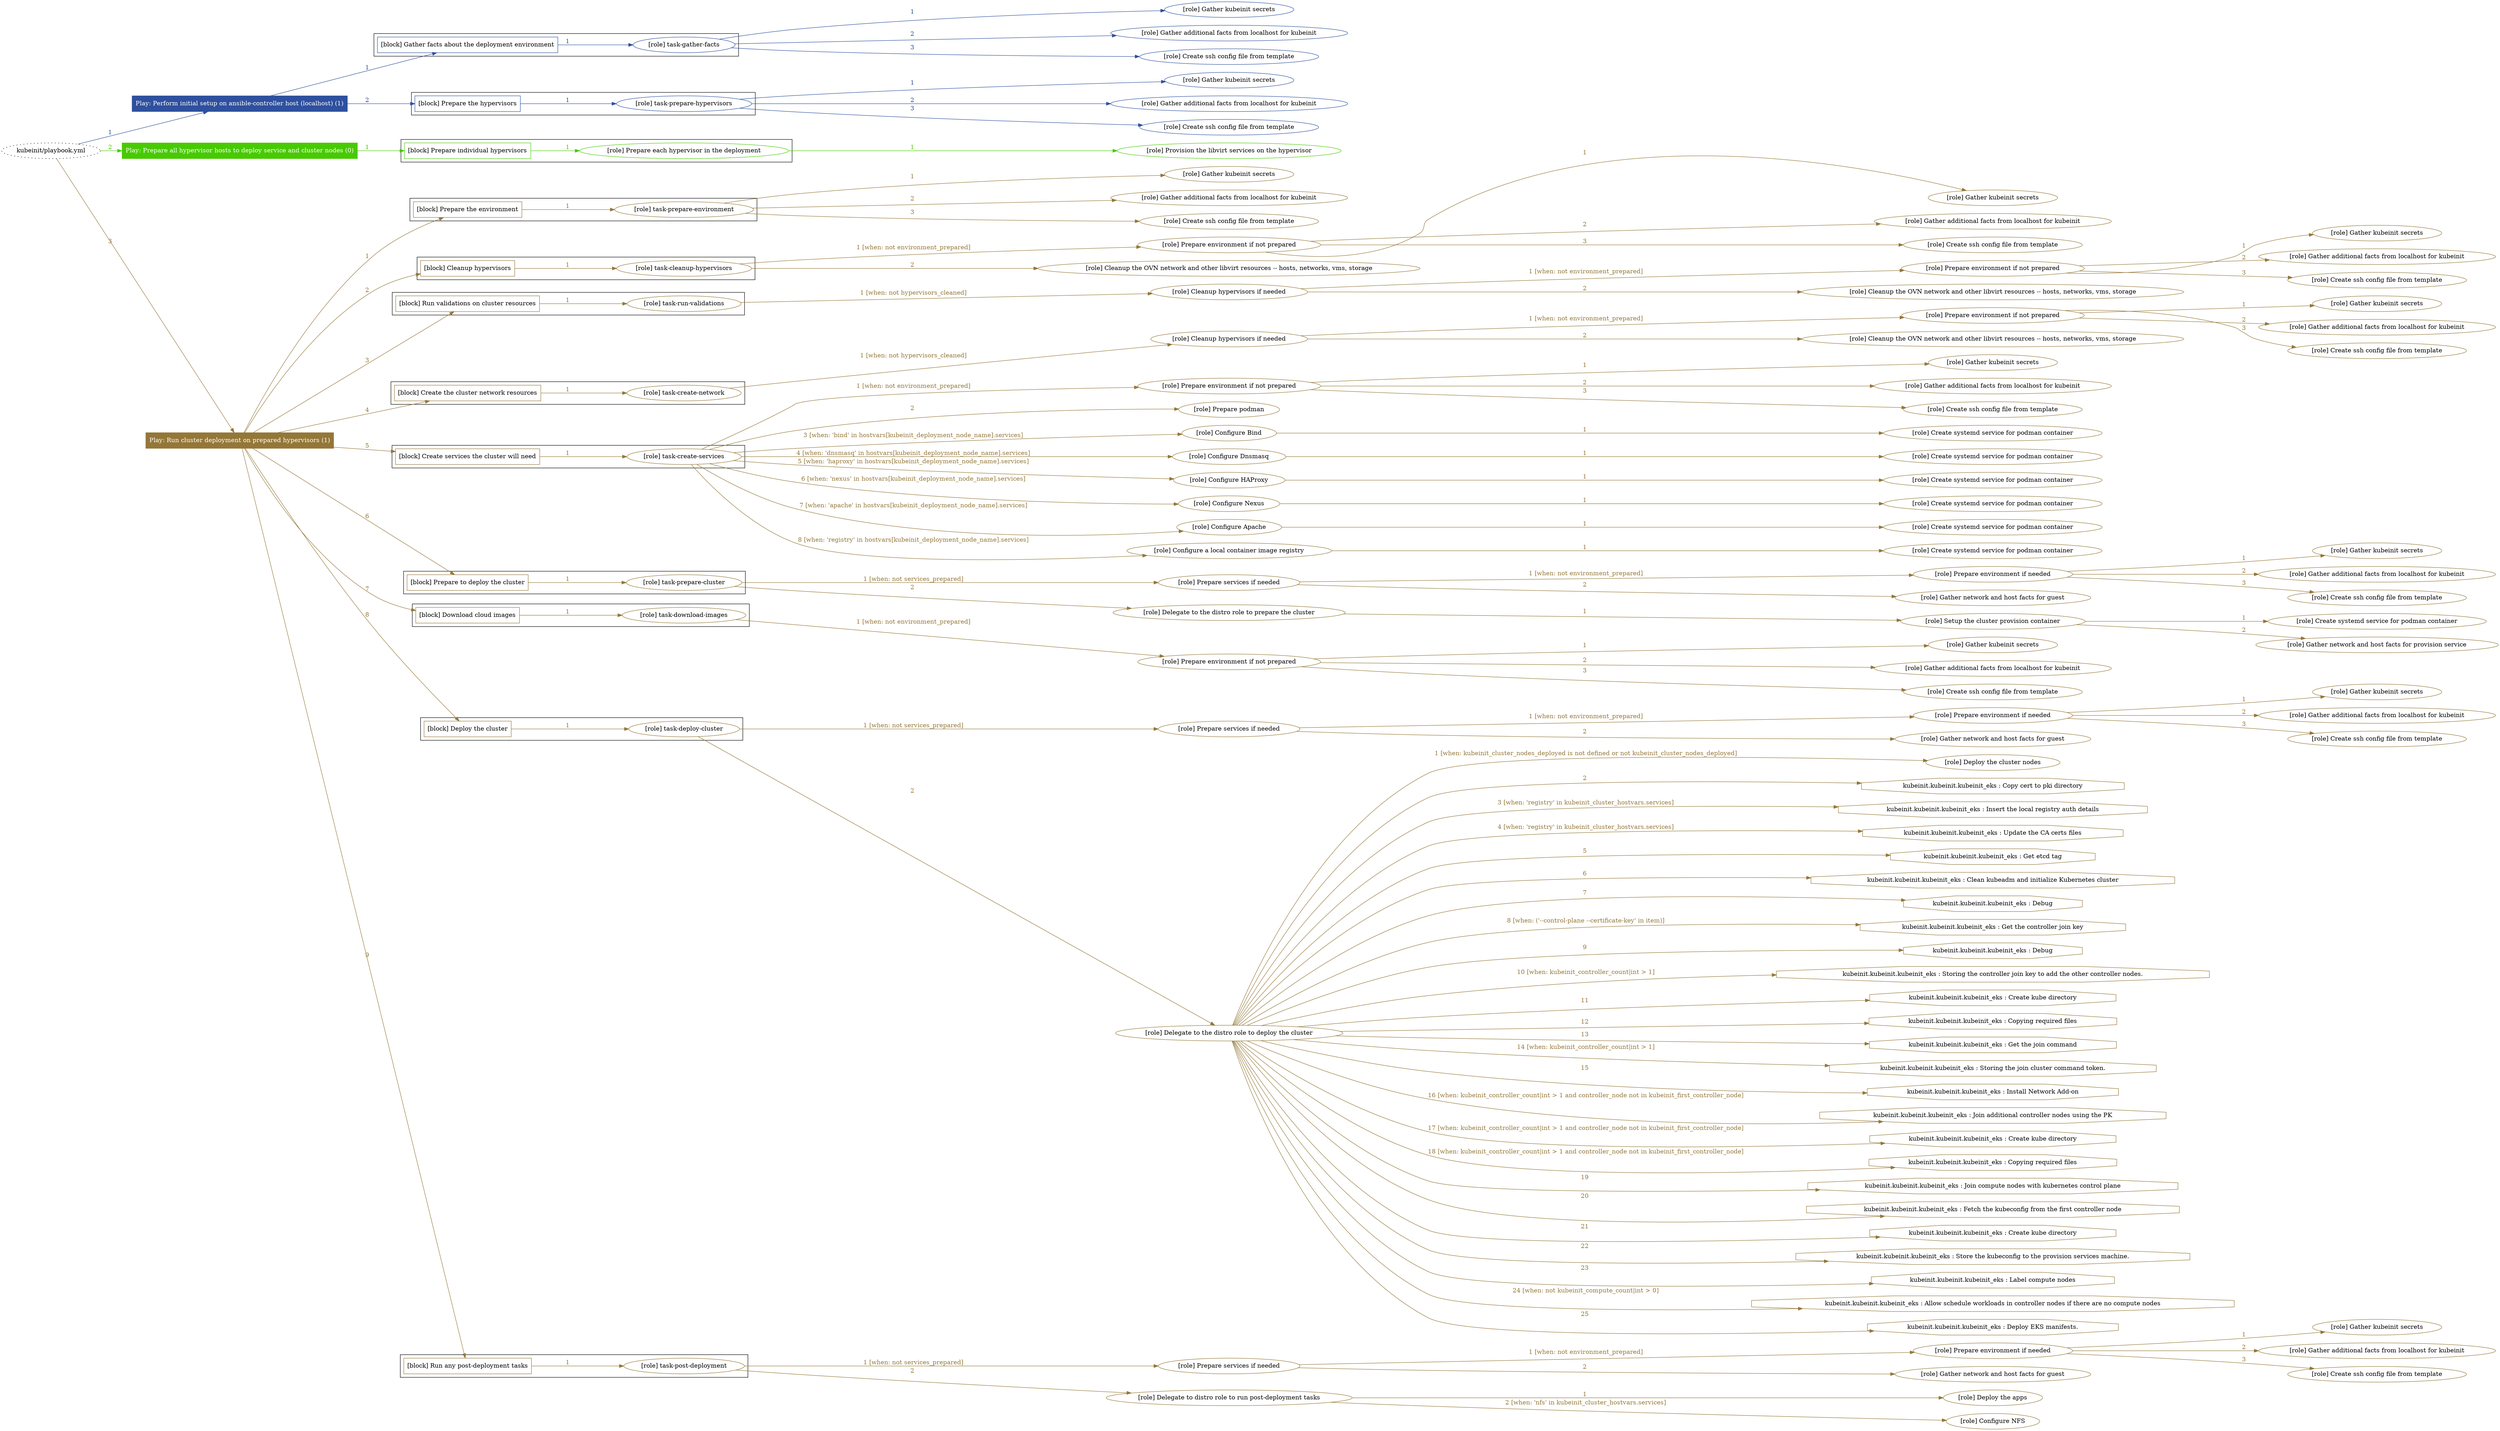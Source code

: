 digraph {
	graph [concentrate=true ordering=in rankdir=LR ratio=fill]
	edge [esep=5 sep=10]
	"kubeinit/playbook.yml" [id=root_node style=dotted]
	play_62c50e13 [label="Play: Perform initial setup on ansible-controller host (localhost) (1)" color="#2e509e" fontcolor="#ffffff" id=play_62c50e13 shape=box style=filled tooltip=localhost]
	"kubeinit/playbook.yml" -> play_62c50e13 [label="1 " color="#2e509e" fontcolor="#2e509e" id=edge_e482f68a labeltooltip="1 " tooltip="1 "]
	subgraph "Gather kubeinit secrets" {
		role_61fbe094 [label="[role] Gather kubeinit secrets" color="#2e509e" id=role_61fbe094 tooltip="Gather kubeinit secrets"]
	}
	subgraph "Gather additional facts from localhost for kubeinit" {
		role_16e1a1c9 [label="[role] Gather additional facts from localhost for kubeinit" color="#2e509e" id=role_16e1a1c9 tooltip="Gather additional facts from localhost for kubeinit"]
	}
	subgraph "Create ssh config file from template" {
		role_313ae597 [label="[role] Create ssh config file from template" color="#2e509e" id=role_313ae597 tooltip="Create ssh config file from template"]
	}
	subgraph "task-gather-facts" {
		role_3f81cf64 [label="[role] task-gather-facts" color="#2e509e" id=role_3f81cf64 tooltip="task-gather-facts"]
		role_3f81cf64 -> role_61fbe094 [label="1 " color="#2e509e" fontcolor="#2e509e" id=edge_4998229e labeltooltip="1 " tooltip="1 "]
		role_3f81cf64 -> role_16e1a1c9 [label="2 " color="#2e509e" fontcolor="#2e509e" id=edge_d1bfdfb4 labeltooltip="2 " tooltip="2 "]
		role_3f81cf64 -> role_313ae597 [label="3 " color="#2e509e" fontcolor="#2e509e" id=edge_ea812096 labeltooltip="3 " tooltip="3 "]
	}
	subgraph "Gather kubeinit secrets" {
		role_5040749f [label="[role] Gather kubeinit secrets" color="#2e509e" id=role_5040749f tooltip="Gather kubeinit secrets"]
	}
	subgraph "Gather additional facts from localhost for kubeinit" {
		role_92ee4be7 [label="[role] Gather additional facts from localhost for kubeinit" color="#2e509e" id=role_92ee4be7 tooltip="Gather additional facts from localhost for kubeinit"]
	}
	subgraph "Create ssh config file from template" {
		role_4b28f4f9 [label="[role] Create ssh config file from template" color="#2e509e" id=role_4b28f4f9 tooltip="Create ssh config file from template"]
	}
	subgraph "task-prepare-hypervisors" {
		role_3e090bed [label="[role] task-prepare-hypervisors" color="#2e509e" id=role_3e090bed tooltip="task-prepare-hypervisors"]
		role_3e090bed -> role_5040749f [label="1 " color="#2e509e" fontcolor="#2e509e" id=edge_27d214f2 labeltooltip="1 " tooltip="1 "]
		role_3e090bed -> role_92ee4be7 [label="2 " color="#2e509e" fontcolor="#2e509e" id=edge_2d9a84e5 labeltooltip="2 " tooltip="2 "]
		role_3e090bed -> role_4b28f4f9 [label="3 " color="#2e509e" fontcolor="#2e509e" id=edge_1250e827 labeltooltip="3 " tooltip="3 "]
	}
	subgraph "Play: Perform initial setup on ansible-controller host (localhost) (1)" {
		play_62c50e13 -> block_78091943 [label=1 color="#2e509e" fontcolor="#2e509e" id=edge_5ee6bf74 labeltooltip=1 tooltip=1]
		subgraph cluster_block_78091943 {
			block_78091943 [label="[block] Gather facts about the deployment environment" color="#2e509e" id=block_78091943 labeltooltip="Gather facts about the deployment environment" shape=box tooltip="Gather facts about the deployment environment"]
			block_78091943 -> role_3f81cf64 [label="1 " color="#2e509e" fontcolor="#2e509e" id=edge_9c252811 labeltooltip="1 " tooltip="1 "]
		}
		play_62c50e13 -> block_627e81b7 [label=2 color="#2e509e" fontcolor="#2e509e" id=edge_aa34e3be labeltooltip=2 tooltip=2]
		subgraph cluster_block_627e81b7 {
			block_627e81b7 [label="[block] Prepare the hypervisors" color="#2e509e" id=block_627e81b7 labeltooltip="Prepare the hypervisors" shape=box tooltip="Prepare the hypervisors"]
			block_627e81b7 -> role_3e090bed [label="1 " color="#2e509e" fontcolor="#2e509e" id=edge_4898e576 labeltooltip="1 " tooltip="1 "]
		}
	}
	play_3acd1348 [label="Play: Prepare all hypervisor hosts to deploy service and cluster nodes (0)" color="#47ca02" fontcolor="#ffffff" id=play_3acd1348 shape=box style=filled tooltip="Play: Prepare all hypervisor hosts to deploy service and cluster nodes (0)"]
	"kubeinit/playbook.yml" -> play_3acd1348 [label="2 " color="#47ca02" fontcolor="#47ca02" id=edge_f3012260 labeltooltip="2 " tooltip="2 "]
	subgraph "Provision the libvirt services on the hypervisor" {
		role_a467cfae [label="[role] Provision the libvirt services on the hypervisor" color="#47ca02" id=role_a467cfae tooltip="Provision the libvirt services on the hypervisor"]
	}
	subgraph "Prepare each hypervisor in the deployment" {
		role_dcc20a53 [label="[role] Prepare each hypervisor in the deployment" color="#47ca02" id=role_dcc20a53 tooltip="Prepare each hypervisor in the deployment"]
		role_dcc20a53 -> role_a467cfae [label="1 " color="#47ca02" fontcolor="#47ca02" id=edge_9408bf2b labeltooltip="1 " tooltip="1 "]
	}
	subgraph "Play: Prepare all hypervisor hosts to deploy service and cluster nodes (0)" {
		play_3acd1348 -> block_ef4a8377 [label=1 color="#47ca02" fontcolor="#47ca02" id=edge_1ad0f79b labeltooltip=1 tooltip=1]
		subgraph cluster_block_ef4a8377 {
			block_ef4a8377 [label="[block] Prepare individual hypervisors" color="#47ca02" id=block_ef4a8377 labeltooltip="Prepare individual hypervisors" shape=box tooltip="Prepare individual hypervisors"]
			block_ef4a8377 -> role_dcc20a53 [label="1 " color="#47ca02" fontcolor="#47ca02" id=edge_9f54fc2f labeltooltip="1 " tooltip="1 "]
		}
	}
	play_e7163ae8 [label="Play: Run cluster deployment on prepared hypervisors (1)" color="#947738" fontcolor="#ffffff" id=play_e7163ae8 shape=box style=filled tooltip=localhost]
	"kubeinit/playbook.yml" -> play_e7163ae8 [label="3 " color="#947738" fontcolor="#947738" id=edge_b551590c labeltooltip="3 " tooltip="3 "]
	subgraph "Gather kubeinit secrets" {
		role_44f2f04e [label="[role] Gather kubeinit secrets" color="#947738" id=role_44f2f04e tooltip="Gather kubeinit secrets"]
	}
	subgraph "Gather additional facts from localhost for kubeinit" {
		role_d839b5da [label="[role] Gather additional facts from localhost for kubeinit" color="#947738" id=role_d839b5da tooltip="Gather additional facts from localhost for kubeinit"]
	}
	subgraph "Create ssh config file from template" {
		role_d9be0b0b [label="[role] Create ssh config file from template" color="#947738" id=role_d9be0b0b tooltip="Create ssh config file from template"]
	}
	subgraph "task-prepare-environment" {
		role_6f1a1649 [label="[role] task-prepare-environment" color="#947738" id=role_6f1a1649 tooltip="task-prepare-environment"]
		role_6f1a1649 -> role_44f2f04e [label="1 " color="#947738" fontcolor="#947738" id=edge_bc40d94f labeltooltip="1 " tooltip="1 "]
		role_6f1a1649 -> role_d839b5da [label="2 " color="#947738" fontcolor="#947738" id=edge_a4c8f2a9 labeltooltip="2 " tooltip="2 "]
		role_6f1a1649 -> role_d9be0b0b [label="3 " color="#947738" fontcolor="#947738" id=edge_deabac3f labeltooltip="3 " tooltip="3 "]
	}
	subgraph "Gather kubeinit secrets" {
		role_360c72ad [label="[role] Gather kubeinit secrets" color="#947738" id=role_360c72ad tooltip="Gather kubeinit secrets"]
	}
	subgraph "Gather additional facts from localhost for kubeinit" {
		role_87ac8489 [label="[role] Gather additional facts from localhost for kubeinit" color="#947738" id=role_87ac8489 tooltip="Gather additional facts from localhost for kubeinit"]
	}
	subgraph "Create ssh config file from template" {
		role_d892e7a5 [label="[role] Create ssh config file from template" color="#947738" id=role_d892e7a5 tooltip="Create ssh config file from template"]
	}
	subgraph "Prepare environment if not prepared" {
		role_17794cca [label="[role] Prepare environment if not prepared" color="#947738" id=role_17794cca tooltip="Prepare environment if not prepared"]
		role_17794cca -> role_360c72ad [label="1 " color="#947738" fontcolor="#947738" id=edge_d8a39004 labeltooltip="1 " tooltip="1 "]
		role_17794cca -> role_87ac8489 [label="2 " color="#947738" fontcolor="#947738" id=edge_812808a4 labeltooltip="2 " tooltip="2 "]
		role_17794cca -> role_d892e7a5 [label="3 " color="#947738" fontcolor="#947738" id=edge_259bbf42 labeltooltip="3 " tooltip="3 "]
	}
	subgraph "Cleanup the OVN network and other libvirt resources -- hosts, networks, vms, storage" {
		role_d0b783b2 [label="[role] Cleanup the OVN network and other libvirt resources -- hosts, networks, vms, storage" color="#947738" id=role_d0b783b2 tooltip="Cleanup the OVN network and other libvirt resources -- hosts, networks, vms, storage"]
	}
	subgraph "task-cleanup-hypervisors" {
		role_ea719c67 [label="[role] task-cleanup-hypervisors" color="#947738" id=role_ea719c67 tooltip="task-cleanup-hypervisors"]
		role_ea719c67 -> role_17794cca [label="1 [when: not environment_prepared]" color="#947738" fontcolor="#947738" id=edge_337a0e28 labeltooltip="1 [when: not environment_prepared]" tooltip="1 [when: not environment_prepared]"]
		role_ea719c67 -> role_d0b783b2 [label="2 " color="#947738" fontcolor="#947738" id=edge_2a39a97c labeltooltip="2 " tooltip="2 "]
	}
	subgraph "Gather kubeinit secrets" {
		role_6f2b415c [label="[role] Gather kubeinit secrets" color="#947738" id=role_6f2b415c tooltip="Gather kubeinit secrets"]
	}
	subgraph "Gather additional facts from localhost for kubeinit" {
		role_48c01a31 [label="[role] Gather additional facts from localhost for kubeinit" color="#947738" id=role_48c01a31 tooltip="Gather additional facts from localhost for kubeinit"]
	}
	subgraph "Create ssh config file from template" {
		role_adda44c4 [label="[role] Create ssh config file from template" color="#947738" id=role_adda44c4 tooltip="Create ssh config file from template"]
	}
	subgraph "Prepare environment if not prepared" {
		role_0aa1dda2 [label="[role] Prepare environment if not prepared" color="#947738" id=role_0aa1dda2 tooltip="Prepare environment if not prepared"]
		role_0aa1dda2 -> role_6f2b415c [label="1 " color="#947738" fontcolor="#947738" id=edge_e54b6731 labeltooltip="1 " tooltip="1 "]
		role_0aa1dda2 -> role_48c01a31 [label="2 " color="#947738" fontcolor="#947738" id=edge_124346ff labeltooltip="2 " tooltip="2 "]
		role_0aa1dda2 -> role_adda44c4 [label="3 " color="#947738" fontcolor="#947738" id=edge_00825e20 labeltooltip="3 " tooltip="3 "]
	}
	subgraph "Cleanup the OVN network and other libvirt resources -- hosts, networks, vms, storage" {
		role_0f872a66 [label="[role] Cleanup the OVN network and other libvirt resources -- hosts, networks, vms, storage" color="#947738" id=role_0f872a66 tooltip="Cleanup the OVN network and other libvirt resources -- hosts, networks, vms, storage"]
	}
	subgraph "Cleanup hypervisors if needed" {
		role_2d557f7b [label="[role] Cleanup hypervisors if needed" color="#947738" id=role_2d557f7b tooltip="Cleanup hypervisors if needed"]
		role_2d557f7b -> role_0aa1dda2 [label="1 [when: not environment_prepared]" color="#947738" fontcolor="#947738" id=edge_29390f24 labeltooltip="1 [when: not environment_prepared]" tooltip="1 [when: not environment_prepared]"]
		role_2d557f7b -> role_0f872a66 [label="2 " color="#947738" fontcolor="#947738" id=edge_df34afd6 labeltooltip="2 " tooltip="2 "]
	}
	subgraph "task-run-validations" {
		role_56e64ece [label="[role] task-run-validations" color="#947738" id=role_56e64ece tooltip="task-run-validations"]
		role_56e64ece -> role_2d557f7b [label="1 [when: not hypervisors_cleaned]" color="#947738" fontcolor="#947738" id=edge_cd625b62 labeltooltip="1 [when: not hypervisors_cleaned]" tooltip="1 [when: not hypervisors_cleaned]"]
	}
	subgraph "Gather kubeinit secrets" {
		role_f2da7ca8 [label="[role] Gather kubeinit secrets" color="#947738" id=role_f2da7ca8 tooltip="Gather kubeinit secrets"]
	}
	subgraph "Gather additional facts from localhost for kubeinit" {
		role_424a6537 [label="[role] Gather additional facts from localhost for kubeinit" color="#947738" id=role_424a6537 tooltip="Gather additional facts from localhost for kubeinit"]
	}
	subgraph "Create ssh config file from template" {
		role_0fc8a04c [label="[role] Create ssh config file from template" color="#947738" id=role_0fc8a04c tooltip="Create ssh config file from template"]
	}
	subgraph "Prepare environment if not prepared" {
		role_eeeef9c4 [label="[role] Prepare environment if not prepared" color="#947738" id=role_eeeef9c4 tooltip="Prepare environment if not prepared"]
		role_eeeef9c4 -> role_f2da7ca8 [label="1 " color="#947738" fontcolor="#947738" id=edge_99624069 labeltooltip="1 " tooltip="1 "]
		role_eeeef9c4 -> role_424a6537 [label="2 " color="#947738" fontcolor="#947738" id=edge_2cf5d3e7 labeltooltip="2 " tooltip="2 "]
		role_eeeef9c4 -> role_0fc8a04c [label="3 " color="#947738" fontcolor="#947738" id=edge_161bf29d labeltooltip="3 " tooltip="3 "]
	}
	subgraph "Cleanup the OVN network and other libvirt resources -- hosts, networks, vms, storage" {
		role_d15f7e71 [label="[role] Cleanup the OVN network and other libvirt resources -- hosts, networks, vms, storage" color="#947738" id=role_d15f7e71 tooltip="Cleanup the OVN network and other libvirt resources -- hosts, networks, vms, storage"]
	}
	subgraph "Cleanup hypervisors if needed" {
		role_e9959774 [label="[role] Cleanup hypervisors if needed" color="#947738" id=role_e9959774 tooltip="Cleanup hypervisors if needed"]
		role_e9959774 -> role_eeeef9c4 [label="1 [when: not environment_prepared]" color="#947738" fontcolor="#947738" id=edge_2ed97f40 labeltooltip="1 [when: not environment_prepared]" tooltip="1 [when: not environment_prepared]"]
		role_e9959774 -> role_d15f7e71 [label="2 " color="#947738" fontcolor="#947738" id=edge_3a8fc2df labeltooltip="2 " tooltip="2 "]
	}
	subgraph "task-create-network" {
		role_8de862df [label="[role] task-create-network" color="#947738" id=role_8de862df tooltip="task-create-network"]
		role_8de862df -> role_e9959774 [label="1 [when: not hypervisors_cleaned]" color="#947738" fontcolor="#947738" id=edge_784787d6 labeltooltip="1 [when: not hypervisors_cleaned]" tooltip="1 [when: not hypervisors_cleaned]"]
	}
	subgraph "Gather kubeinit secrets" {
		role_6a8bc30e [label="[role] Gather kubeinit secrets" color="#947738" id=role_6a8bc30e tooltip="Gather kubeinit secrets"]
	}
	subgraph "Gather additional facts from localhost for kubeinit" {
		role_1441472f [label="[role] Gather additional facts from localhost for kubeinit" color="#947738" id=role_1441472f tooltip="Gather additional facts from localhost for kubeinit"]
	}
	subgraph "Create ssh config file from template" {
		role_458d9b25 [label="[role] Create ssh config file from template" color="#947738" id=role_458d9b25 tooltip="Create ssh config file from template"]
	}
	subgraph "Prepare environment if not prepared" {
		role_5c4061df [label="[role] Prepare environment if not prepared" color="#947738" id=role_5c4061df tooltip="Prepare environment if not prepared"]
		role_5c4061df -> role_6a8bc30e [label="1 " color="#947738" fontcolor="#947738" id=edge_845cf367 labeltooltip="1 " tooltip="1 "]
		role_5c4061df -> role_1441472f [label="2 " color="#947738" fontcolor="#947738" id=edge_b7a662ed labeltooltip="2 " tooltip="2 "]
		role_5c4061df -> role_458d9b25 [label="3 " color="#947738" fontcolor="#947738" id=edge_f382f8a0 labeltooltip="3 " tooltip="3 "]
	}
	subgraph "Prepare podman" {
		role_c702c0f4 [label="[role] Prepare podman" color="#947738" id=role_c702c0f4 tooltip="Prepare podman"]
	}
	subgraph "Create systemd service for podman container" {
		role_9a322d66 [label="[role] Create systemd service for podman container" color="#947738" id=role_9a322d66 tooltip="Create systemd service for podman container"]
	}
	subgraph "Configure Bind" {
		role_7d5a3614 [label="[role] Configure Bind" color="#947738" id=role_7d5a3614 tooltip="Configure Bind"]
		role_7d5a3614 -> role_9a322d66 [label="1 " color="#947738" fontcolor="#947738" id=edge_08f16e1e labeltooltip="1 " tooltip="1 "]
	}
	subgraph "Create systemd service for podman container" {
		role_dbe2ff23 [label="[role] Create systemd service for podman container" color="#947738" id=role_dbe2ff23 tooltip="Create systemd service for podman container"]
	}
	subgraph "Configure Dnsmasq" {
		role_68b21eac [label="[role] Configure Dnsmasq" color="#947738" id=role_68b21eac tooltip="Configure Dnsmasq"]
		role_68b21eac -> role_dbe2ff23 [label="1 " color="#947738" fontcolor="#947738" id=edge_05dff643 labeltooltip="1 " tooltip="1 "]
	}
	subgraph "Create systemd service for podman container" {
		role_c05e3087 [label="[role] Create systemd service for podman container" color="#947738" id=role_c05e3087 tooltip="Create systemd service for podman container"]
	}
	subgraph "Configure HAProxy" {
		role_8727790c [label="[role] Configure HAProxy" color="#947738" id=role_8727790c tooltip="Configure HAProxy"]
		role_8727790c -> role_c05e3087 [label="1 " color="#947738" fontcolor="#947738" id=edge_971033d9 labeltooltip="1 " tooltip="1 "]
	}
	subgraph "Create systemd service for podman container" {
		role_d917ff3d [label="[role] Create systemd service for podman container" color="#947738" id=role_d917ff3d tooltip="Create systemd service for podman container"]
	}
	subgraph "Configure Nexus" {
		role_4565b028 [label="[role] Configure Nexus" color="#947738" id=role_4565b028 tooltip="Configure Nexus"]
		role_4565b028 -> role_d917ff3d [label="1 " color="#947738" fontcolor="#947738" id=edge_b051fbbb labeltooltip="1 " tooltip="1 "]
	}
	subgraph "Create systemd service for podman container" {
		role_45e015ec [label="[role] Create systemd service for podman container" color="#947738" id=role_45e015ec tooltip="Create systemd service for podman container"]
	}
	subgraph "Configure Apache" {
		role_095d5f92 [label="[role] Configure Apache" color="#947738" id=role_095d5f92 tooltip="Configure Apache"]
		role_095d5f92 -> role_45e015ec [label="1 " color="#947738" fontcolor="#947738" id=edge_1169fd90 labeltooltip="1 " tooltip="1 "]
	}
	subgraph "Create systemd service for podman container" {
		role_cf25ceff [label="[role] Create systemd service for podman container" color="#947738" id=role_cf25ceff tooltip="Create systemd service for podman container"]
	}
	subgraph "Configure a local container image registry" {
		role_28c86eb9 [label="[role] Configure a local container image registry" color="#947738" id=role_28c86eb9 tooltip="Configure a local container image registry"]
		role_28c86eb9 -> role_cf25ceff [label="1 " color="#947738" fontcolor="#947738" id=edge_9228e379 labeltooltip="1 " tooltip="1 "]
	}
	subgraph "task-create-services" {
		role_be2d4dce [label="[role] task-create-services" color="#947738" id=role_be2d4dce tooltip="task-create-services"]
		role_be2d4dce -> role_5c4061df [label="1 [when: not environment_prepared]" color="#947738" fontcolor="#947738" id=edge_1d255994 labeltooltip="1 [when: not environment_prepared]" tooltip="1 [when: not environment_prepared]"]
		role_be2d4dce -> role_c702c0f4 [label="2 " color="#947738" fontcolor="#947738" id=edge_55491c93 labeltooltip="2 " tooltip="2 "]
		role_be2d4dce -> role_7d5a3614 [label="3 [when: 'bind' in hostvars[kubeinit_deployment_node_name].services]" color="#947738" fontcolor="#947738" id=edge_8c573c32 labeltooltip="3 [when: 'bind' in hostvars[kubeinit_deployment_node_name].services]" tooltip="3 [when: 'bind' in hostvars[kubeinit_deployment_node_name].services]"]
		role_be2d4dce -> role_68b21eac [label="4 [when: 'dnsmasq' in hostvars[kubeinit_deployment_node_name].services]" color="#947738" fontcolor="#947738" id=edge_14c829d4 labeltooltip="4 [when: 'dnsmasq' in hostvars[kubeinit_deployment_node_name].services]" tooltip="4 [when: 'dnsmasq' in hostvars[kubeinit_deployment_node_name].services]"]
		role_be2d4dce -> role_8727790c [label="5 [when: 'haproxy' in hostvars[kubeinit_deployment_node_name].services]" color="#947738" fontcolor="#947738" id=edge_7829d73c labeltooltip="5 [when: 'haproxy' in hostvars[kubeinit_deployment_node_name].services]" tooltip="5 [when: 'haproxy' in hostvars[kubeinit_deployment_node_name].services]"]
		role_be2d4dce -> role_4565b028 [label="6 [when: 'nexus' in hostvars[kubeinit_deployment_node_name].services]" color="#947738" fontcolor="#947738" id=edge_cf6f72e8 labeltooltip="6 [when: 'nexus' in hostvars[kubeinit_deployment_node_name].services]" tooltip="6 [when: 'nexus' in hostvars[kubeinit_deployment_node_name].services]"]
		role_be2d4dce -> role_095d5f92 [label="7 [when: 'apache' in hostvars[kubeinit_deployment_node_name].services]" color="#947738" fontcolor="#947738" id=edge_40640c7a labeltooltip="7 [when: 'apache' in hostvars[kubeinit_deployment_node_name].services]" tooltip="7 [when: 'apache' in hostvars[kubeinit_deployment_node_name].services]"]
		role_be2d4dce -> role_28c86eb9 [label="8 [when: 'registry' in hostvars[kubeinit_deployment_node_name].services]" color="#947738" fontcolor="#947738" id=edge_ee86ddb8 labeltooltip="8 [when: 'registry' in hostvars[kubeinit_deployment_node_name].services]" tooltip="8 [when: 'registry' in hostvars[kubeinit_deployment_node_name].services]"]
	}
	subgraph "Gather kubeinit secrets" {
		role_a7636204 [label="[role] Gather kubeinit secrets" color="#947738" id=role_a7636204 tooltip="Gather kubeinit secrets"]
	}
	subgraph "Gather additional facts from localhost for kubeinit" {
		role_b6199b10 [label="[role] Gather additional facts from localhost for kubeinit" color="#947738" id=role_b6199b10 tooltip="Gather additional facts from localhost for kubeinit"]
	}
	subgraph "Create ssh config file from template" {
		role_8798b220 [label="[role] Create ssh config file from template" color="#947738" id=role_8798b220 tooltip="Create ssh config file from template"]
	}
	subgraph "Prepare environment if needed" {
		role_c3416f6b [label="[role] Prepare environment if needed" color="#947738" id=role_c3416f6b tooltip="Prepare environment if needed"]
		role_c3416f6b -> role_a7636204 [label="1 " color="#947738" fontcolor="#947738" id=edge_bcbf7883 labeltooltip="1 " tooltip="1 "]
		role_c3416f6b -> role_b6199b10 [label="2 " color="#947738" fontcolor="#947738" id=edge_5b63399f labeltooltip="2 " tooltip="2 "]
		role_c3416f6b -> role_8798b220 [label="3 " color="#947738" fontcolor="#947738" id=edge_1000bdef labeltooltip="3 " tooltip="3 "]
	}
	subgraph "Gather network and host facts for guest" {
		role_a5f08acf [label="[role] Gather network and host facts for guest" color="#947738" id=role_a5f08acf tooltip="Gather network and host facts for guest"]
	}
	subgraph "Prepare services if needed" {
		role_66f2ddf7 [label="[role] Prepare services if needed" color="#947738" id=role_66f2ddf7 tooltip="Prepare services if needed"]
		role_66f2ddf7 -> role_c3416f6b [label="1 [when: not environment_prepared]" color="#947738" fontcolor="#947738" id=edge_88c8662f labeltooltip="1 [when: not environment_prepared]" tooltip="1 [when: not environment_prepared]"]
		role_66f2ddf7 -> role_a5f08acf [label="2 " color="#947738" fontcolor="#947738" id=edge_57676fcd labeltooltip="2 " tooltip="2 "]
	}
	subgraph "Create systemd service for podman container" {
		role_d604dd34 [label="[role] Create systemd service for podman container" color="#947738" id=role_d604dd34 tooltip="Create systemd service for podman container"]
	}
	subgraph "Gather network and host facts for provision service" {
		role_d632da91 [label="[role] Gather network and host facts for provision service" color="#947738" id=role_d632da91 tooltip="Gather network and host facts for provision service"]
	}
	subgraph "Setup the cluster provision container" {
		role_7494b16b [label="[role] Setup the cluster provision container" color="#947738" id=role_7494b16b tooltip="Setup the cluster provision container"]
		role_7494b16b -> role_d604dd34 [label="1 " color="#947738" fontcolor="#947738" id=edge_25c8b650 labeltooltip="1 " tooltip="1 "]
		role_7494b16b -> role_d632da91 [label="2 " color="#947738" fontcolor="#947738" id=edge_139fa33c labeltooltip="2 " tooltip="2 "]
	}
	subgraph "Delegate to the distro role to prepare the cluster" {
		role_4e2b597d [label="[role] Delegate to the distro role to prepare the cluster" color="#947738" id=role_4e2b597d tooltip="Delegate to the distro role to prepare the cluster"]
		role_4e2b597d -> role_7494b16b [label="1 " color="#947738" fontcolor="#947738" id=edge_39c1a1a5 labeltooltip="1 " tooltip="1 "]
	}
	subgraph "task-prepare-cluster" {
		role_deb9acc2 [label="[role] task-prepare-cluster" color="#947738" id=role_deb9acc2 tooltip="task-prepare-cluster"]
		role_deb9acc2 -> role_66f2ddf7 [label="1 [when: not services_prepared]" color="#947738" fontcolor="#947738" id=edge_54c5ba3c labeltooltip="1 [when: not services_prepared]" tooltip="1 [when: not services_prepared]"]
		role_deb9acc2 -> role_4e2b597d [label="2 " color="#947738" fontcolor="#947738" id=edge_88cfce64 labeltooltip="2 " tooltip="2 "]
	}
	subgraph "Gather kubeinit secrets" {
		role_8178087f [label="[role] Gather kubeinit secrets" color="#947738" id=role_8178087f tooltip="Gather kubeinit secrets"]
	}
	subgraph "Gather additional facts from localhost for kubeinit" {
		role_8bcbe9e5 [label="[role] Gather additional facts from localhost for kubeinit" color="#947738" id=role_8bcbe9e5 tooltip="Gather additional facts from localhost for kubeinit"]
	}
	subgraph "Create ssh config file from template" {
		role_ca310c4e [label="[role] Create ssh config file from template" color="#947738" id=role_ca310c4e tooltip="Create ssh config file from template"]
	}
	subgraph "Prepare environment if not prepared" {
		role_e103c183 [label="[role] Prepare environment if not prepared" color="#947738" id=role_e103c183 tooltip="Prepare environment if not prepared"]
		role_e103c183 -> role_8178087f [label="1 " color="#947738" fontcolor="#947738" id=edge_b4613ed2 labeltooltip="1 " tooltip="1 "]
		role_e103c183 -> role_8bcbe9e5 [label="2 " color="#947738" fontcolor="#947738" id=edge_5b2f5463 labeltooltip="2 " tooltip="2 "]
		role_e103c183 -> role_ca310c4e [label="3 " color="#947738" fontcolor="#947738" id=edge_df068b28 labeltooltip="3 " tooltip="3 "]
	}
	subgraph "task-download-images" {
		role_931431de [label="[role] task-download-images" color="#947738" id=role_931431de tooltip="task-download-images"]
		role_931431de -> role_e103c183 [label="1 [when: not environment_prepared]" color="#947738" fontcolor="#947738" id=edge_2c0b3be5 labeltooltip="1 [when: not environment_prepared]" tooltip="1 [when: not environment_prepared]"]
	}
	subgraph "Gather kubeinit secrets" {
		role_cf310314 [label="[role] Gather kubeinit secrets" color="#947738" id=role_cf310314 tooltip="Gather kubeinit secrets"]
	}
	subgraph "Gather additional facts from localhost for kubeinit" {
		role_9e3a61de [label="[role] Gather additional facts from localhost for kubeinit" color="#947738" id=role_9e3a61de tooltip="Gather additional facts from localhost for kubeinit"]
	}
	subgraph "Create ssh config file from template" {
		role_1f11b465 [label="[role] Create ssh config file from template" color="#947738" id=role_1f11b465 tooltip="Create ssh config file from template"]
	}
	subgraph "Prepare environment if needed" {
		role_4fc9e7ad [label="[role] Prepare environment if needed" color="#947738" id=role_4fc9e7ad tooltip="Prepare environment if needed"]
		role_4fc9e7ad -> role_cf310314 [label="1 " color="#947738" fontcolor="#947738" id=edge_4aa7023c labeltooltip="1 " tooltip="1 "]
		role_4fc9e7ad -> role_9e3a61de [label="2 " color="#947738" fontcolor="#947738" id=edge_4be085ee labeltooltip="2 " tooltip="2 "]
		role_4fc9e7ad -> role_1f11b465 [label="3 " color="#947738" fontcolor="#947738" id=edge_464675bc labeltooltip="3 " tooltip="3 "]
	}
	subgraph "Gather network and host facts for guest" {
		role_75a9e9ea [label="[role] Gather network and host facts for guest" color="#947738" id=role_75a9e9ea tooltip="Gather network and host facts for guest"]
	}
	subgraph "Prepare services if needed" {
		role_35239148 [label="[role] Prepare services if needed" color="#947738" id=role_35239148 tooltip="Prepare services if needed"]
		role_35239148 -> role_4fc9e7ad [label="1 [when: not environment_prepared]" color="#947738" fontcolor="#947738" id=edge_1de8c303 labeltooltip="1 [when: not environment_prepared]" tooltip="1 [when: not environment_prepared]"]
		role_35239148 -> role_75a9e9ea [label="2 " color="#947738" fontcolor="#947738" id=edge_2691b622 labeltooltip="2 " tooltip="2 "]
	}
	subgraph "Deploy the cluster nodes" {
		role_421f7ef3 [label="[role] Deploy the cluster nodes" color="#947738" id=role_421f7ef3 tooltip="Deploy the cluster nodes"]
	}
	subgraph "Delegate to the distro role to deploy the cluster" {
		role_7dba5715 [label="[role] Delegate to the distro role to deploy the cluster" color="#947738" id=role_7dba5715 tooltip="Delegate to the distro role to deploy the cluster"]
		role_7dba5715 -> role_421f7ef3 [label="1 [when: kubeinit_cluster_nodes_deployed is not defined or not kubeinit_cluster_nodes_deployed]" color="#947738" fontcolor="#947738" id=edge_d22324f5 labeltooltip="1 [when: kubeinit_cluster_nodes_deployed is not defined or not kubeinit_cluster_nodes_deployed]" tooltip="1 [when: kubeinit_cluster_nodes_deployed is not defined or not kubeinit_cluster_nodes_deployed]"]
		task_da893bcb [label="kubeinit.kubeinit.kubeinit_eks : Copy cert to pki directory" color="#947738" id=task_da893bcb shape=octagon tooltip="kubeinit.kubeinit.kubeinit_eks : Copy cert to pki directory"]
		role_7dba5715 -> task_da893bcb [label="2 " color="#947738" fontcolor="#947738" id=edge_f304845a labeltooltip="2 " tooltip="2 "]
		task_389cb94c [label="kubeinit.kubeinit.kubeinit_eks : Insert the local registry auth details" color="#947738" id=task_389cb94c shape=octagon tooltip="kubeinit.kubeinit.kubeinit_eks : Insert the local registry auth details"]
		role_7dba5715 -> task_389cb94c [label="3 [when: 'registry' in kubeinit_cluster_hostvars.services]" color="#947738" fontcolor="#947738" id=edge_56609c68 labeltooltip="3 [when: 'registry' in kubeinit_cluster_hostvars.services]" tooltip="3 [when: 'registry' in kubeinit_cluster_hostvars.services]"]
		task_14804f64 [label="kubeinit.kubeinit.kubeinit_eks : Update the CA certs files" color="#947738" id=task_14804f64 shape=octagon tooltip="kubeinit.kubeinit.kubeinit_eks : Update the CA certs files"]
		role_7dba5715 -> task_14804f64 [label="4 [when: 'registry' in kubeinit_cluster_hostvars.services]" color="#947738" fontcolor="#947738" id=edge_76602ffa labeltooltip="4 [when: 'registry' in kubeinit_cluster_hostvars.services]" tooltip="4 [when: 'registry' in kubeinit_cluster_hostvars.services]"]
		task_38cf51d4 [label="kubeinit.kubeinit.kubeinit_eks : Get etcd tag" color="#947738" id=task_38cf51d4 shape=octagon tooltip="kubeinit.kubeinit.kubeinit_eks : Get etcd tag"]
		role_7dba5715 -> task_38cf51d4 [label="5 " color="#947738" fontcolor="#947738" id=edge_0ef9caa6 labeltooltip="5 " tooltip="5 "]
		task_f5640bd8 [label="kubeinit.kubeinit.kubeinit_eks : Clean kubeadm and initialize Kubernetes cluster" color="#947738" id=task_f5640bd8 shape=octagon tooltip="kubeinit.kubeinit.kubeinit_eks : Clean kubeadm and initialize Kubernetes cluster"]
		role_7dba5715 -> task_f5640bd8 [label="6 " color="#947738" fontcolor="#947738" id=edge_e086b8ea labeltooltip="6 " tooltip="6 "]
		task_db2db564 [label="kubeinit.kubeinit.kubeinit_eks : Debug" color="#947738" id=task_db2db564 shape=octagon tooltip="kubeinit.kubeinit.kubeinit_eks : Debug"]
		role_7dba5715 -> task_db2db564 [label="7 " color="#947738" fontcolor="#947738" id=edge_4231fff3 labeltooltip="7 " tooltip="7 "]
		task_5976dda9 [label="kubeinit.kubeinit.kubeinit_eks : Get the controller join key" color="#947738" id=task_5976dda9 shape=octagon tooltip="kubeinit.kubeinit.kubeinit_eks : Get the controller join key"]
		role_7dba5715 -> task_5976dda9 [label="8 [when: ('--control-plane --certificate-key' in item)]" color="#947738" fontcolor="#947738" id=edge_110e965e labeltooltip="8 [when: ('--control-plane --certificate-key' in item)]" tooltip="8 [when: ('--control-plane --certificate-key' in item)]"]
		task_12f68030 [label="kubeinit.kubeinit.kubeinit_eks : Debug" color="#947738" id=task_12f68030 shape=octagon tooltip="kubeinit.kubeinit.kubeinit_eks : Debug"]
		role_7dba5715 -> task_12f68030 [label="9 " color="#947738" fontcolor="#947738" id=edge_ae023d18 labeltooltip="9 " tooltip="9 "]
		task_c870d6d1 [label="kubeinit.kubeinit.kubeinit_eks : Storing the controller join key to add the other controller nodes." color="#947738" id=task_c870d6d1 shape=octagon tooltip="kubeinit.kubeinit.kubeinit_eks : Storing the controller join key to add the other controller nodes."]
		role_7dba5715 -> task_c870d6d1 [label="10 [when: kubeinit_controller_count|int > 1]" color="#947738" fontcolor="#947738" id=edge_374059a6 labeltooltip="10 [when: kubeinit_controller_count|int > 1]" tooltip="10 [when: kubeinit_controller_count|int > 1]"]
		task_03d7c5be [label="kubeinit.kubeinit.kubeinit_eks : Create kube directory" color="#947738" id=task_03d7c5be shape=octagon tooltip="kubeinit.kubeinit.kubeinit_eks : Create kube directory"]
		role_7dba5715 -> task_03d7c5be [label="11 " color="#947738" fontcolor="#947738" id=edge_6f0e43bf labeltooltip="11 " tooltip="11 "]
		task_6301ad61 [label="kubeinit.kubeinit.kubeinit_eks : Copying required files" color="#947738" id=task_6301ad61 shape=octagon tooltip="kubeinit.kubeinit.kubeinit_eks : Copying required files"]
		role_7dba5715 -> task_6301ad61 [label="12 " color="#947738" fontcolor="#947738" id=edge_6dfcada6 labeltooltip="12 " tooltip="12 "]
		task_d8ca8c77 [label="kubeinit.kubeinit.kubeinit_eks : Get the join command" color="#947738" id=task_d8ca8c77 shape=octagon tooltip="kubeinit.kubeinit.kubeinit_eks : Get the join command"]
		role_7dba5715 -> task_d8ca8c77 [label="13 " color="#947738" fontcolor="#947738" id=edge_de2cacd8 labeltooltip="13 " tooltip="13 "]
		task_66be441e [label="kubeinit.kubeinit.kubeinit_eks : Storing the join cluster command token." color="#947738" id=task_66be441e shape=octagon tooltip="kubeinit.kubeinit.kubeinit_eks : Storing the join cluster command token."]
		role_7dba5715 -> task_66be441e [label="14 [when: kubeinit_controller_count|int > 1]" color="#947738" fontcolor="#947738" id=edge_23dc82ae labeltooltip="14 [when: kubeinit_controller_count|int > 1]" tooltip="14 [when: kubeinit_controller_count|int > 1]"]
		task_c813e66a [label="kubeinit.kubeinit.kubeinit_eks : Install Network Add-on" color="#947738" id=task_c813e66a shape=octagon tooltip="kubeinit.kubeinit.kubeinit_eks : Install Network Add-on"]
		role_7dba5715 -> task_c813e66a [label="15 " color="#947738" fontcolor="#947738" id=edge_a8808ad3 labeltooltip="15 " tooltip="15 "]
		task_32b40aae [label="kubeinit.kubeinit.kubeinit_eks : Join additional controller nodes using the PK" color="#947738" id=task_32b40aae shape=octagon tooltip="kubeinit.kubeinit.kubeinit_eks : Join additional controller nodes using the PK"]
		role_7dba5715 -> task_32b40aae [label="16 [when: kubeinit_controller_count|int > 1 and controller_node not in kubeinit_first_controller_node]" color="#947738" fontcolor="#947738" id=edge_55092b73 labeltooltip="16 [when: kubeinit_controller_count|int > 1 and controller_node not in kubeinit_first_controller_node]" tooltip="16 [when: kubeinit_controller_count|int > 1 and controller_node not in kubeinit_first_controller_node]"]
		task_6661f3e3 [label="kubeinit.kubeinit.kubeinit_eks : Create kube directory" color="#947738" id=task_6661f3e3 shape=octagon tooltip="kubeinit.kubeinit.kubeinit_eks : Create kube directory"]
		role_7dba5715 -> task_6661f3e3 [label="17 [when: kubeinit_controller_count|int > 1 and controller_node not in kubeinit_first_controller_node]" color="#947738" fontcolor="#947738" id=edge_290af61c labeltooltip="17 [when: kubeinit_controller_count|int > 1 and controller_node not in kubeinit_first_controller_node]" tooltip="17 [when: kubeinit_controller_count|int > 1 and controller_node not in kubeinit_first_controller_node]"]
		task_823fafd6 [label="kubeinit.kubeinit.kubeinit_eks : Copying required files" color="#947738" id=task_823fafd6 shape=octagon tooltip="kubeinit.kubeinit.kubeinit_eks : Copying required files"]
		role_7dba5715 -> task_823fafd6 [label="18 [when: kubeinit_controller_count|int > 1 and controller_node not in kubeinit_first_controller_node]" color="#947738" fontcolor="#947738" id=edge_0eda0a7a labeltooltip="18 [when: kubeinit_controller_count|int > 1 and controller_node not in kubeinit_first_controller_node]" tooltip="18 [when: kubeinit_controller_count|int > 1 and controller_node not in kubeinit_first_controller_node]"]
		task_47c1ed53 [label="kubeinit.kubeinit.kubeinit_eks : Join compute nodes with kubernetes control plane" color="#947738" id=task_47c1ed53 shape=octagon tooltip="kubeinit.kubeinit.kubeinit_eks : Join compute nodes with kubernetes control plane"]
		role_7dba5715 -> task_47c1ed53 [label="19 " color="#947738" fontcolor="#947738" id=edge_e362fa71 labeltooltip="19 " tooltip="19 "]
		task_91be963d [label="kubeinit.kubeinit.kubeinit_eks : Fetch the kubeconfig from the first controller node" color="#947738" id=task_91be963d shape=octagon tooltip="kubeinit.kubeinit.kubeinit_eks : Fetch the kubeconfig from the first controller node"]
		role_7dba5715 -> task_91be963d [label="20 " color="#947738" fontcolor="#947738" id=edge_5051200d labeltooltip="20 " tooltip="20 "]
		task_38f6d689 [label="kubeinit.kubeinit.kubeinit_eks : Create kube directory" color="#947738" id=task_38f6d689 shape=octagon tooltip="kubeinit.kubeinit.kubeinit_eks : Create kube directory"]
		role_7dba5715 -> task_38f6d689 [label="21 " color="#947738" fontcolor="#947738" id=edge_20135255 labeltooltip="21 " tooltip="21 "]
		task_73f41585 [label="kubeinit.kubeinit.kubeinit_eks : Store the kubeconfig to the provision services machine." color="#947738" id=task_73f41585 shape=octagon tooltip="kubeinit.kubeinit.kubeinit_eks : Store the kubeconfig to the provision services machine."]
		role_7dba5715 -> task_73f41585 [label="22 " color="#947738" fontcolor="#947738" id=edge_872e79b4 labeltooltip="22 " tooltip="22 "]
		task_269f35b0 [label="kubeinit.kubeinit.kubeinit_eks : Label compute nodes" color="#947738" id=task_269f35b0 shape=octagon tooltip="kubeinit.kubeinit.kubeinit_eks : Label compute nodes"]
		role_7dba5715 -> task_269f35b0 [label="23 " color="#947738" fontcolor="#947738" id=edge_09b067d9 labeltooltip="23 " tooltip="23 "]
		task_d8d46658 [label="kubeinit.kubeinit.kubeinit_eks : Allow schedule workloads in controller nodes if there are no compute nodes" color="#947738" id=task_d8d46658 shape=octagon tooltip="kubeinit.kubeinit.kubeinit_eks : Allow schedule workloads in controller nodes if there are no compute nodes"]
		role_7dba5715 -> task_d8d46658 [label="24 [when: not kubeinit_compute_count|int > 0]" color="#947738" fontcolor="#947738" id=edge_e711fe02 labeltooltip="24 [when: not kubeinit_compute_count|int > 0]" tooltip="24 [when: not kubeinit_compute_count|int > 0]"]
		task_6b771640 [label="kubeinit.kubeinit.kubeinit_eks : Deploy EKS manifests." color="#947738" id=task_6b771640 shape=octagon tooltip="kubeinit.kubeinit.kubeinit_eks : Deploy EKS manifests."]
		role_7dba5715 -> task_6b771640 [label="25 " color="#947738" fontcolor="#947738" id=edge_90fd3dc8 labeltooltip="25 " tooltip="25 "]
	}
	subgraph "task-deploy-cluster" {
		role_c651d519 [label="[role] task-deploy-cluster" color="#947738" id=role_c651d519 tooltip="task-deploy-cluster"]
		role_c651d519 -> role_35239148 [label="1 [when: not services_prepared]" color="#947738" fontcolor="#947738" id=edge_753f57e1 labeltooltip="1 [when: not services_prepared]" tooltip="1 [when: not services_prepared]"]
		role_c651d519 -> role_7dba5715 [label="2 " color="#947738" fontcolor="#947738" id=edge_43d933b6 labeltooltip="2 " tooltip="2 "]
	}
	subgraph "Gather kubeinit secrets" {
		role_68a58079 [label="[role] Gather kubeinit secrets" color="#947738" id=role_68a58079 tooltip="Gather kubeinit secrets"]
	}
	subgraph "Gather additional facts from localhost for kubeinit" {
		role_4605c5cf [label="[role] Gather additional facts from localhost for kubeinit" color="#947738" id=role_4605c5cf tooltip="Gather additional facts from localhost for kubeinit"]
	}
	subgraph "Create ssh config file from template" {
		role_9797e6fc [label="[role] Create ssh config file from template" color="#947738" id=role_9797e6fc tooltip="Create ssh config file from template"]
	}
	subgraph "Prepare environment if needed" {
		role_69c8e38b [label="[role] Prepare environment if needed" color="#947738" id=role_69c8e38b tooltip="Prepare environment if needed"]
		role_69c8e38b -> role_68a58079 [label="1 " color="#947738" fontcolor="#947738" id=edge_159ecbba labeltooltip="1 " tooltip="1 "]
		role_69c8e38b -> role_4605c5cf [label="2 " color="#947738" fontcolor="#947738" id=edge_d62d75f5 labeltooltip="2 " tooltip="2 "]
		role_69c8e38b -> role_9797e6fc [label="3 " color="#947738" fontcolor="#947738" id=edge_dc923697 labeltooltip="3 " tooltip="3 "]
	}
	subgraph "Gather network and host facts for guest" {
		role_fcf235b9 [label="[role] Gather network and host facts for guest" color="#947738" id=role_fcf235b9 tooltip="Gather network and host facts for guest"]
	}
	subgraph "Prepare services if needed" {
		role_ff23abf4 [label="[role] Prepare services if needed" color="#947738" id=role_ff23abf4 tooltip="Prepare services if needed"]
		role_ff23abf4 -> role_69c8e38b [label="1 [when: not environment_prepared]" color="#947738" fontcolor="#947738" id=edge_54b30b93 labeltooltip="1 [when: not environment_prepared]" tooltip="1 [when: not environment_prepared]"]
		role_ff23abf4 -> role_fcf235b9 [label="2 " color="#947738" fontcolor="#947738" id=edge_9b833c8b labeltooltip="2 " tooltip="2 "]
	}
	subgraph "Deploy the apps" {
		role_293c0236 [label="[role] Deploy the apps" color="#947738" id=role_293c0236 tooltip="Deploy the apps"]
	}
	subgraph "Configure NFS" {
		role_28961d27 [label="[role] Configure NFS" color="#947738" id=role_28961d27 tooltip="Configure NFS"]
	}
	subgraph "Delegate to distro role to run post-deployment tasks" {
		role_0ade80e2 [label="[role] Delegate to distro role to run post-deployment tasks" color="#947738" id=role_0ade80e2 tooltip="Delegate to distro role to run post-deployment tasks"]
		role_0ade80e2 -> role_293c0236 [label="1 " color="#947738" fontcolor="#947738" id=edge_f24f0e58 labeltooltip="1 " tooltip="1 "]
		role_0ade80e2 -> role_28961d27 [label="2 [when: 'nfs' in kubeinit_cluster_hostvars.services]" color="#947738" fontcolor="#947738" id=edge_63429136 labeltooltip="2 [when: 'nfs' in kubeinit_cluster_hostvars.services]" tooltip="2 [when: 'nfs' in kubeinit_cluster_hostvars.services]"]
	}
	subgraph "task-post-deployment" {
		role_40177136 [label="[role] task-post-deployment" color="#947738" id=role_40177136 tooltip="task-post-deployment"]
		role_40177136 -> role_ff23abf4 [label="1 [when: not services_prepared]" color="#947738" fontcolor="#947738" id=edge_84ae91e1 labeltooltip="1 [when: not services_prepared]" tooltip="1 [when: not services_prepared]"]
		role_40177136 -> role_0ade80e2 [label="2 " color="#947738" fontcolor="#947738" id=edge_b4d0ea55 labeltooltip="2 " tooltip="2 "]
	}
	subgraph "Play: Run cluster deployment on prepared hypervisors (1)" {
		play_e7163ae8 -> block_8c071a56 [label=1 color="#947738" fontcolor="#947738" id=edge_a2f504fb labeltooltip=1 tooltip=1]
		subgraph cluster_block_8c071a56 {
			block_8c071a56 [label="[block] Prepare the environment" color="#947738" id=block_8c071a56 labeltooltip="Prepare the environment" shape=box tooltip="Prepare the environment"]
			block_8c071a56 -> role_6f1a1649 [label="1 " color="#947738" fontcolor="#947738" id=edge_31458141 labeltooltip="1 " tooltip="1 "]
		}
		play_e7163ae8 -> block_46c39bce [label=2 color="#947738" fontcolor="#947738" id=edge_1fef7a63 labeltooltip=2 tooltip=2]
		subgraph cluster_block_46c39bce {
			block_46c39bce [label="[block] Cleanup hypervisors" color="#947738" id=block_46c39bce labeltooltip="Cleanup hypervisors" shape=box tooltip="Cleanup hypervisors"]
			block_46c39bce -> role_ea719c67 [label="1 " color="#947738" fontcolor="#947738" id=edge_96c2433d labeltooltip="1 " tooltip="1 "]
		}
		play_e7163ae8 -> block_93d41d11 [label=3 color="#947738" fontcolor="#947738" id=edge_83fd549e labeltooltip=3 tooltip=3]
		subgraph cluster_block_93d41d11 {
			block_93d41d11 [label="[block] Run validations on cluster resources" color="#947738" id=block_93d41d11 labeltooltip="Run validations on cluster resources" shape=box tooltip="Run validations on cluster resources"]
			block_93d41d11 -> role_56e64ece [label="1 " color="#947738" fontcolor="#947738" id=edge_82e42fae labeltooltip="1 " tooltip="1 "]
		}
		play_e7163ae8 -> block_cea039f4 [label=4 color="#947738" fontcolor="#947738" id=edge_6afd6713 labeltooltip=4 tooltip=4]
		subgraph cluster_block_cea039f4 {
			block_cea039f4 [label="[block] Create the cluster network resources" color="#947738" id=block_cea039f4 labeltooltip="Create the cluster network resources" shape=box tooltip="Create the cluster network resources"]
			block_cea039f4 -> role_8de862df [label="1 " color="#947738" fontcolor="#947738" id=edge_6e623d6e labeltooltip="1 " tooltip="1 "]
		}
		play_e7163ae8 -> block_493b7145 [label=5 color="#947738" fontcolor="#947738" id=edge_f1207a2d labeltooltip=5 tooltip=5]
		subgraph cluster_block_493b7145 {
			block_493b7145 [label="[block] Create services the cluster will need" color="#947738" id=block_493b7145 labeltooltip="Create services the cluster will need" shape=box tooltip="Create services the cluster will need"]
			block_493b7145 -> role_be2d4dce [label="1 " color="#947738" fontcolor="#947738" id=edge_80934ed5 labeltooltip="1 " tooltip="1 "]
		}
		play_e7163ae8 -> block_cd68d2c7 [label=6 color="#947738" fontcolor="#947738" id=edge_0ce838df labeltooltip=6 tooltip=6]
		subgraph cluster_block_cd68d2c7 {
			block_cd68d2c7 [label="[block] Prepare to deploy the cluster" color="#947738" id=block_cd68d2c7 labeltooltip="Prepare to deploy the cluster" shape=box tooltip="Prepare to deploy the cluster"]
			block_cd68d2c7 -> role_deb9acc2 [label="1 " color="#947738" fontcolor="#947738" id=edge_dd293668 labeltooltip="1 " tooltip="1 "]
		}
		play_e7163ae8 -> block_4c684bf8 [label=7 color="#947738" fontcolor="#947738" id=edge_62b21ecd labeltooltip=7 tooltip=7]
		subgraph cluster_block_4c684bf8 {
			block_4c684bf8 [label="[block] Download cloud images" color="#947738" id=block_4c684bf8 labeltooltip="Download cloud images" shape=box tooltip="Download cloud images"]
			block_4c684bf8 -> role_931431de [label="1 " color="#947738" fontcolor="#947738" id=edge_1e7e4d33 labeltooltip="1 " tooltip="1 "]
		}
		play_e7163ae8 -> block_c1318c16 [label=8 color="#947738" fontcolor="#947738" id=edge_13e9e74f labeltooltip=8 tooltip=8]
		subgraph cluster_block_c1318c16 {
			block_c1318c16 [label="[block] Deploy the cluster" color="#947738" id=block_c1318c16 labeltooltip="Deploy the cluster" shape=box tooltip="Deploy the cluster"]
			block_c1318c16 -> role_c651d519 [label="1 " color="#947738" fontcolor="#947738" id=edge_0a429aa6 labeltooltip="1 " tooltip="1 "]
		}
		play_e7163ae8 -> block_a11899e3 [label=9 color="#947738" fontcolor="#947738" id=edge_c82a8faf labeltooltip=9 tooltip=9]
		subgraph cluster_block_a11899e3 {
			block_a11899e3 [label="[block] Run any post-deployment tasks" color="#947738" id=block_a11899e3 labeltooltip="Run any post-deployment tasks" shape=box tooltip="Run any post-deployment tasks"]
			block_a11899e3 -> role_40177136 [label="1 " color="#947738" fontcolor="#947738" id=edge_a12bfa48 labeltooltip="1 " tooltip="1 "]
		}
	}
}
